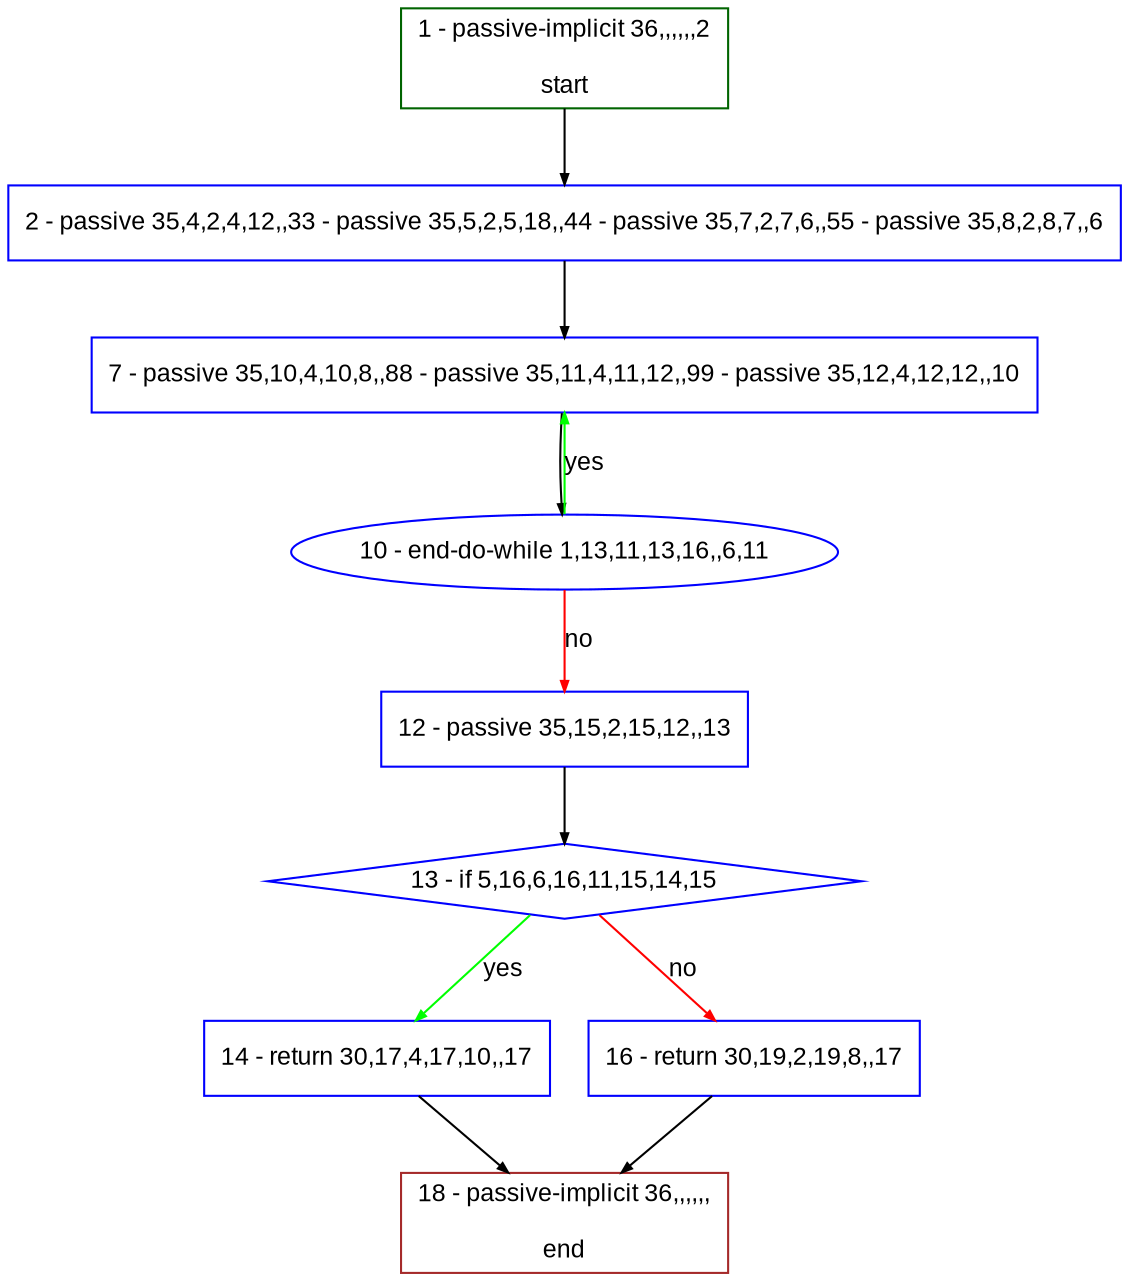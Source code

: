 digraph "" {
  graph [bgcolor="white", fillcolor="#FFFFCC", pack="true", packmode="clust", fontname="Arial", label="", fontsize="12", compound="true", style="rounded,filled"];
  node [node_initialized="no", fillcolor="white", fontname="Arial", label="", color="grey", fontsize="12", fixedsize="false", compound="true", shape="rectangle", style="filled"];
  edge [arrowtail="none", lhead="", fontcolor="black", fontname="Arial", label="", color="black", fontsize="12", arrowhead="normal", arrowsize="0.5", compound="true", ltail="", dir="forward"];
  __N1 [fillcolor="#ffffff", label="2 - passive 35,4,2,4,12,,33 - passive 35,5,2,5,18,,44 - passive 35,7,2,7,6,,55 - passive 35,8,2,8,7,,6", color="#0000ff", shape="box", style="filled"];
  __N2 [fillcolor="#ffffff", label="1 - passive-implicit 36,,,,,,2\n\nstart", color="#006400", shape="box", style="filled"];
  __N3 [fillcolor="#ffffff", label="7 - passive 35,10,4,10,8,,88 - passive 35,11,4,11,12,,99 - passive 35,12,4,12,12,,10", color="#0000ff", shape="box", style="filled"];
  __N4 [fillcolor="#ffffff", label="10 - end-do-while 1,13,11,13,16,,6,11", color="#0000ff", shape="oval", style="filled"];
  __N5 [fillcolor="#ffffff", label="12 - passive 35,15,2,15,12,,13", color="#0000ff", shape="box", style="filled"];
  __N6 [fillcolor="#ffffff", label="13 - if 5,16,6,16,11,15,14,15", color="#0000ff", shape="diamond", style="filled"];
  __N7 [fillcolor="#ffffff", label="14 - return 30,17,4,17,10,,17", color="#0000ff", shape="box", style="filled"];
  __N8 [fillcolor="#ffffff", label="16 - return 30,19,2,19,8,,17", color="#0000ff", shape="box", style="filled"];
  __N9 [fillcolor="#ffffff", label="18 - passive-implicit 36,,,,,,\n\nend", color="#a52a2a", shape="box", style="filled"];
  __N2 -> __N1 [arrowtail="none", color="#000000", label="", arrowhead="normal", dir="forward"];
  __N1 -> __N3 [arrowtail="none", color="#000000", label="", arrowhead="normal", dir="forward"];
  __N3 -> __N4 [arrowtail="none", color="#000000", label="", arrowhead="normal", dir="forward"];
  __N4 -> __N3 [arrowtail="none", color="#00ff00", label="yes", arrowhead="normal", dir="forward"];
  __N4 -> __N5 [arrowtail="none", color="#ff0000", label="no", arrowhead="normal", dir="forward"];
  __N5 -> __N6 [arrowtail="none", color="#000000", label="", arrowhead="normal", dir="forward"];
  __N6 -> __N7 [arrowtail="none", color="#00ff00", label="yes", arrowhead="normal", dir="forward"];
  __N6 -> __N8 [arrowtail="none", color="#ff0000", label="no", arrowhead="normal", dir="forward"];
  __N7 -> __N9 [arrowtail="none", color="#000000", label="", arrowhead="normal", dir="forward"];
  __N8 -> __N9 [arrowtail="none", color="#000000", label="", arrowhead="normal", dir="forward"];
}

